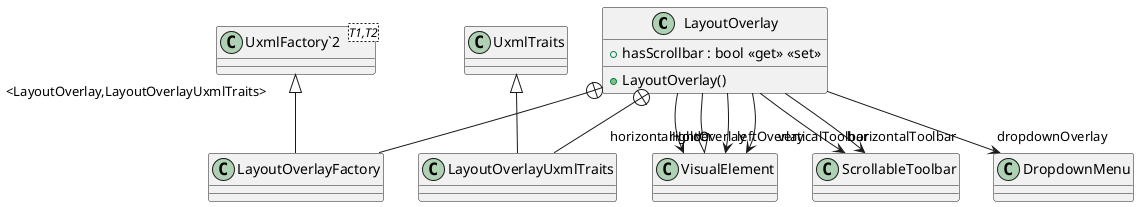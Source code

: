 @startuml
class LayoutOverlay {
    + hasScrollbar : bool <<get>> <<set>>
    + LayoutOverlay()
}
class LayoutOverlayFactory {
}
class LayoutOverlayUxmlTraits {
}
class "UxmlFactory`2"<T1,T2> {
}
VisualElement <|-- LayoutOverlay
LayoutOverlay --> "horizontalToolbar" ScrollableToolbar
LayoutOverlay --> "verticalToolbar" ScrollableToolbar
LayoutOverlay --> "horizontalHolder" VisualElement
LayoutOverlay --> "leftOverlay" VisualElement
LayoutOverlay --> "rightOverlay" VisualElement
LayoutOverlay --> "dropdownOverlay" DropdownMenu
LayoutOverlay +-- LayoutOverlayFactory
"UxmlFactory`2" "<LayoutOverlay,LayoutOverlayUxmlTraits>" <|-- LayoutOverlayFactory
LayoutOverlay +-- LayoutOverlayUxmlTraits
UxmlTraits <|-- LayoutOverlayUxmlTraits
@enduml
